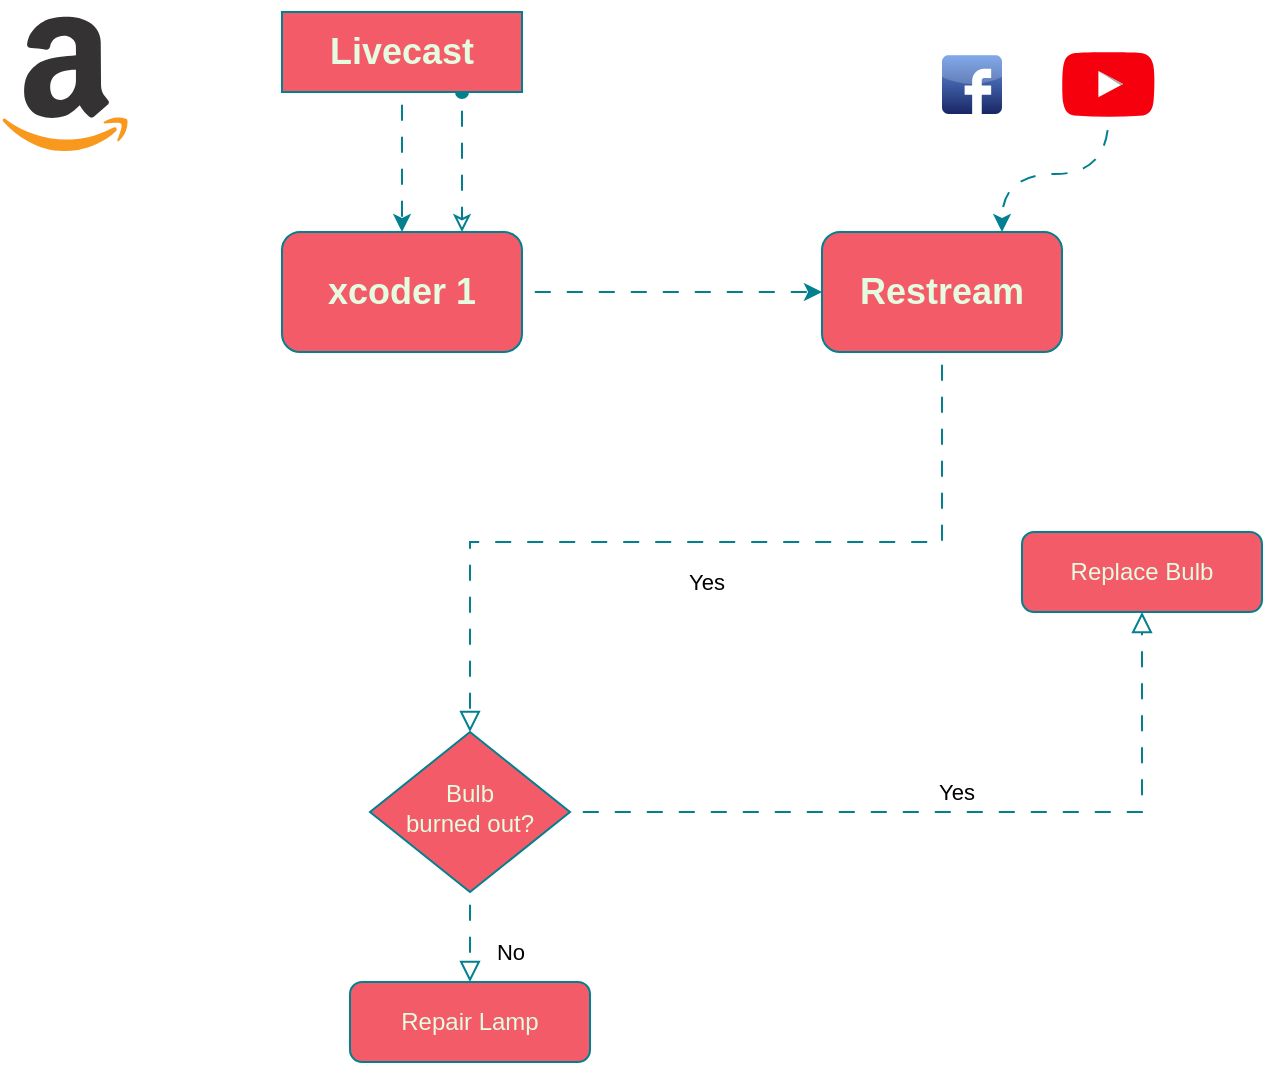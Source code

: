 <mxfile version="21.8.0" type="github">
  <diagram id="C5RBs43oDa-KdzZeNtuy" name="Page-1">
    <mxGraphModel dx="880" dy="478" grid="1" gridSize="10" guides="1" tooltips="1" connect="1" arrows="1" fold="1" page="1" pageScale="1" pageWidth="827" pageHeight="1169" math="0" shadow="0">
      <root>
        <mxCell id="WIyWlLk6GJQsqaUBKTNV-0" />
        <mxCell id="WIyWlLk6GJQsqaUBKTNV-1" parent="WIyWlLk6GJQsqaUBKTNV-0" />
        <mxCell id="WIyWlLk6GJQsqaUBKTNV-4" value="Yes" style="rounded=0;html=1;jettySize=auto;orthogonalLoop=1;fontSize=11;endArrow=block;endFill=0;endSize=8;strokeWidth=1;shadow=0;labelBackgroundColor=none;edgeStyle=orthogonalEdgeStyle;strokeColor=#028090;fontColor=default;exitX=0.5;exitY=1;exitDx=0;exitDy=0;noJump=0;flowAnimation=1;ignoreEdge=0;comic=0;enumerate=0;orthogonal=0;backgroundOutline=0;metaEdit=0;cloneable=1;" parent="WIyWlLk6GJQsqaUBKTNV-1" source="yFNBwXuTut4A0ATsSE6B-3" target="WIyWlLk6GJQsqaUBKTNV-10" edge="1">
          <mxGeometry y="20" relative="1" as="geometry">
            <mxPoint as="offset" />
            <mxPoint x="380" y="340" as="sourcePoint" />
          </mxGeometry>
        </mxCell>
        <mxCell id="WIyWlLk6GJQsqaUBKTNV-8" value="No" style="rounded=0;html=1;jettySize=auto;orthogonalLoop=1;fontSize=11;endArrow=block;endFill=0;endSize=8;strokeWidth=1;shadow=0;labelBackgroundColor=none;edgeStyle=orthogonalEdgeStyle;strokeColor=#028090;fontColor=default;flowAnimation=1;" parent="WIyWlLk6GJQsqaUBKTNV-1" source="WIyWlLk6GJQsqaUBKTNV-10" target="WIyWlLk6GJQsqaUBKTNV-11" edge="1">
          <mxGeometry x="0.333" y="20" relative="1" as="geometry">
            <mxPoint as="offset" />
          </mxGeometry>
        </mxCell>
        <mxCell id="WIyWlLk6GJQsqaUBKTNV-9" value="Yes" style="edgeStyle=orthogonalEdgeStyle;rounded=0;html=1;jettySize=auto;orthogonalLoop=1;fontSize=11;endArrow=block;endFill=0;endSize=8;strokeWidth=1;shadow=0;labelBackgroundColor=none;strokeColor=#028090;fontColor=default;flowAnimation=1;" parent="WIyWlLk6GJQsqaUBKTNV-1" source="WIyWlLk6GJQsqaUBKTNV-10" target="WIyWlLk6GJQsqaUBKTNV-12" edge="1">
          <mxGeometry y="10" relative="1" as="geometry">
            <mxPoint as="offset" />
          </mxGeometry>
        </mxCell>
        <mxCell id="WIyWlLk6GJQsqaUBKTNV-10" value="Bulb&lt;br&gt;burned out?" style="rhombus;whiteSpace=wrap;html=1;shadow=0;fontFamily=Helvetica;fontSize=12;align=center;strokeWidth=1;spacing=6;spacingTop=-4;labelBackgroundColor=none;fillColor=#F45B69;strokeColor=#028090;fontColor=#E4FDE1;" parent="WIyWlLk6GJQsqaUBKTNV-1" vertex="1">
          <mxGeometry x="364" y="440" width="100" height="80" as="geometry" />
        </mxCell>
        <mxCell id="WIyWlLk6GJQsqaUBKTNV-11" value="Repair Lamp" style="rounded=1;whiteSpace=wrap;html=1;fontSize=12;glass=0;strokeWidth=1;shadow=0;labelBackgroundColor=none;fillColor=#F45B69;strokeColor=#028090;fontColor=#E4FDE1;" parent="WIyWlLk6GJQsqaUBKTNV-1" vertex="1">
          <mxGeometry x="354" y="565" width="120" height="40" as="geometry" />
        </mxCell>
        <mxCell id="WIyWlLk6GJQsqaUBKTNV-12" value="Replace Bulb" style="rounded=1;whiteSpace=wrap;html=1;fontSize=12;glass=0;strokeWidth=1;shadow=0;labelBackgroundColor=none;fillColor=#F45B69;strokeColor=#028090;fontColor=#E4FDE1;" parent="WIyWlLk6GJQsqaUBKTNV-1" vertex="1">
          <mxGeometry x="690" y="340" width="120" height="40" as="geometry" />
        </mxCell>
        <mxCell id="yFNBwXuTut4A0ATsSE6B-3" value="&lt;h2&gt;Restream&lt;/h2&gt;" style="rounded=1;whiteSpace=wrap;html=1;strokeColor=#028090;fontColor=#E4FDE1;fillColor=#F45B69;labelBackgroundColor=none;" vertex="1" parent="WIyWlLk6GJQsqaUBKTNV-1">
          <mxGeometry x="590" y="190" width="120" height="60" as="geometry" />
        </mxCell>
        <mxCell id="yFNBwXuTut4A0ATsSE6B-6" style="edgeStyle=orthogonalEdgeStyle;rounded=0;orthogonalLoop=1;jettySize=auto;html=1;entryX=0;entryY=0.5;entryDx=0;entryDy=0;strokeColor=#028090;flowAnimation=1;labelBackgroundColor=none;fontColor=default;" edge="1" parent="WIyWlLk6GJQsqaUBKTNV-1" source="yFNBwXuTut4A0ATsSE6B-5" target="yFNBwXuTut4A0ATsSE6B-3">
          <mxGeometry relative="1" as="geometry" />
        </mxCell>
        <mxCell id="yFNBwXuTut4A0ATsSE6B-5" value="&lt;h2&gt;xcoder 1&lt;/h2&gt;" style="rounded=1;whiteSpace=wrap;html=1;strokeColor=#028090;fontColor=#E4FDE1;fillColor=#F45B69;labelBackgroundColor=none;" vertex="1" parent="WIyWlLk6GJQsqaUBKTNV-1">
          <mxGeometry x="320" y="190" width="120" height="60" as="geometry" />
        </mxCell>
        <mxCell id="yFNBwXuTut4A0ATsSE6B-10" style="edgeStyle=orthogonalEdgeStyle;rounded=0;orthogonalLoop=1;jettySize=auto;html=1;strokeColor=#028090;flowAnimation=1;labelBackgroundColor=none;fontColor=default;" edge="1" parent="WIyWlLk6GJQsqaUBKTNV-1" source="yFNBwXuTut4A0ATsSE6B-9" target="yFNBwXuTut4A0ATsSE6B-5">
          <mxGeometry relative="1" as="geometry" />
        </mxCell>
        <mxCell id="yFNBwXuTut4A0ATsSE6B-12" style="rounded=0;orthogonalLoop=1;jettySize=auto;html=1;exitX=0.75;exitY=1;exitDx=0;exitDy=0;entryX=0.75;entryY=0;entryDx=0;entryDy=0;strokeColor=#028090;fontColor=default;fillColor=#F45B69;startArrow=oval;startFill=1;labelBackgroundColor=none;endArrow=classic;endFill=0;flowAnimation=1;" edge="1" parent="WIyWlLk6GJQsqaUBKTNV-1" source="yFNBwXuTut4A0ATsSE6B-9" target="yFNBwXuTut4A0ATsSE6B-5">
          <mxGeometry relative="1" as="geometry">
            <Array as="points" />
          </mxGeometry>
        </mxCell>
        <mxCell id="yFNBwXuTut4A0ATsSE6B-9" value="&lt;h2&gt;Livecast&lt;/h2&gt;" style="rounded=0;whiteSpace=wrap;html=1;strokeColor=#028090;fontColor=#E4FDE1;fillColor=#F45B69;labelBackgroundColor=none;" vertex="1" parent="WIyWlLk6GJQsqaUBKTNV-1">
          <mxGeometry x="320" y="80" width="120" height="40" as="geometry" />
        </mxCell>
        <mxCell id="yFNBwXuTut4A0ATsSE6B-24" style="edgeStyle=orthogonalEdgeStyle;rounded=0;orthogonalLoop=1;jettySize=auto;html=1;strokeColor=#028090;fontColor=default;fillColor=#F45B69;flowAnimation=1;curved=1;labelBackgroundColor=none;" edge="1" parent="WIyWlLk6GJQsqaUBKTNV-1" source="yFNBwXuTut4A0ATsSE6B-23" target="yFNBwXuTut4A0ATsSE6B-3">
          <mxGeometry relative="1" as="geometry">
            <Array as="points">
              <mxPoint x="733" y="161" />
              <mxPoint x="680" y="161" />
            </Array>
          </mxGeometry>
        </mxCell>
        <mxCell id="yFNBwXuTut4A0ATsSE6B-23" value="" style="dashed=0;outlineConnect=0;html=1;align=center;labelPosition=center;verticalLabelPosition=bottom;verticalAlign=top;shape=mxgraph.weblogos.youtube_2;fillStyle=auto;fillColor=#f5000c;gradientDirection=south;labelBackgroundColor=none;strokeColor=#36393d;" vertex="1" parent="WIyWlLk6GJQsqaUBKTNV-1">
          <mxGeometry x="710" y="100" width="46.4" height="32.6" as="geometry" />
        </mxCell>
        <mxCell id="yFNBwXuTut4A0ATsSE6B-25" value="" style="dashed=0;outlineConnect=0;html=1;align=center;labelPosition=center;verticalLabelPosition=bottom;verticalAlign=top;shape=mxgraph.webicons.facebook;fillColor=#6294E4;gradientColor=#1A2665;strokeColor=#028090;fontColor=#E4FDE1;" vertex="1" parent="WIyWlLk6GJQsqaUBKTNV-1">
          <mxGeometry x="650" y="101.65" width="30" height="29.3" as="geometry" />
        </mxCell>
        <mxCell id="yFNBwXuTut4A0ATsSE6B-26" value="" style="dashed=0;outlineConnect=0;html=1;align=center;labelPosition=center;verticalLabelPosition=bottom;verticalAlign=top;shape=mxgraph.weblogos.amazon;strokeColor=#028090;fontColor=#E4FDE1;fillColor=#F45B69;" vertex="1" parent="WIyWlLk6GJQsqaUBKTNV-1">
          <mxGeometry x="180" y="82.2" width="62.8" height="68.2" as="geometry" />
        </mxCell>
      </root>
    </mxGraphModel>
  </diagram>
</mxfile>
